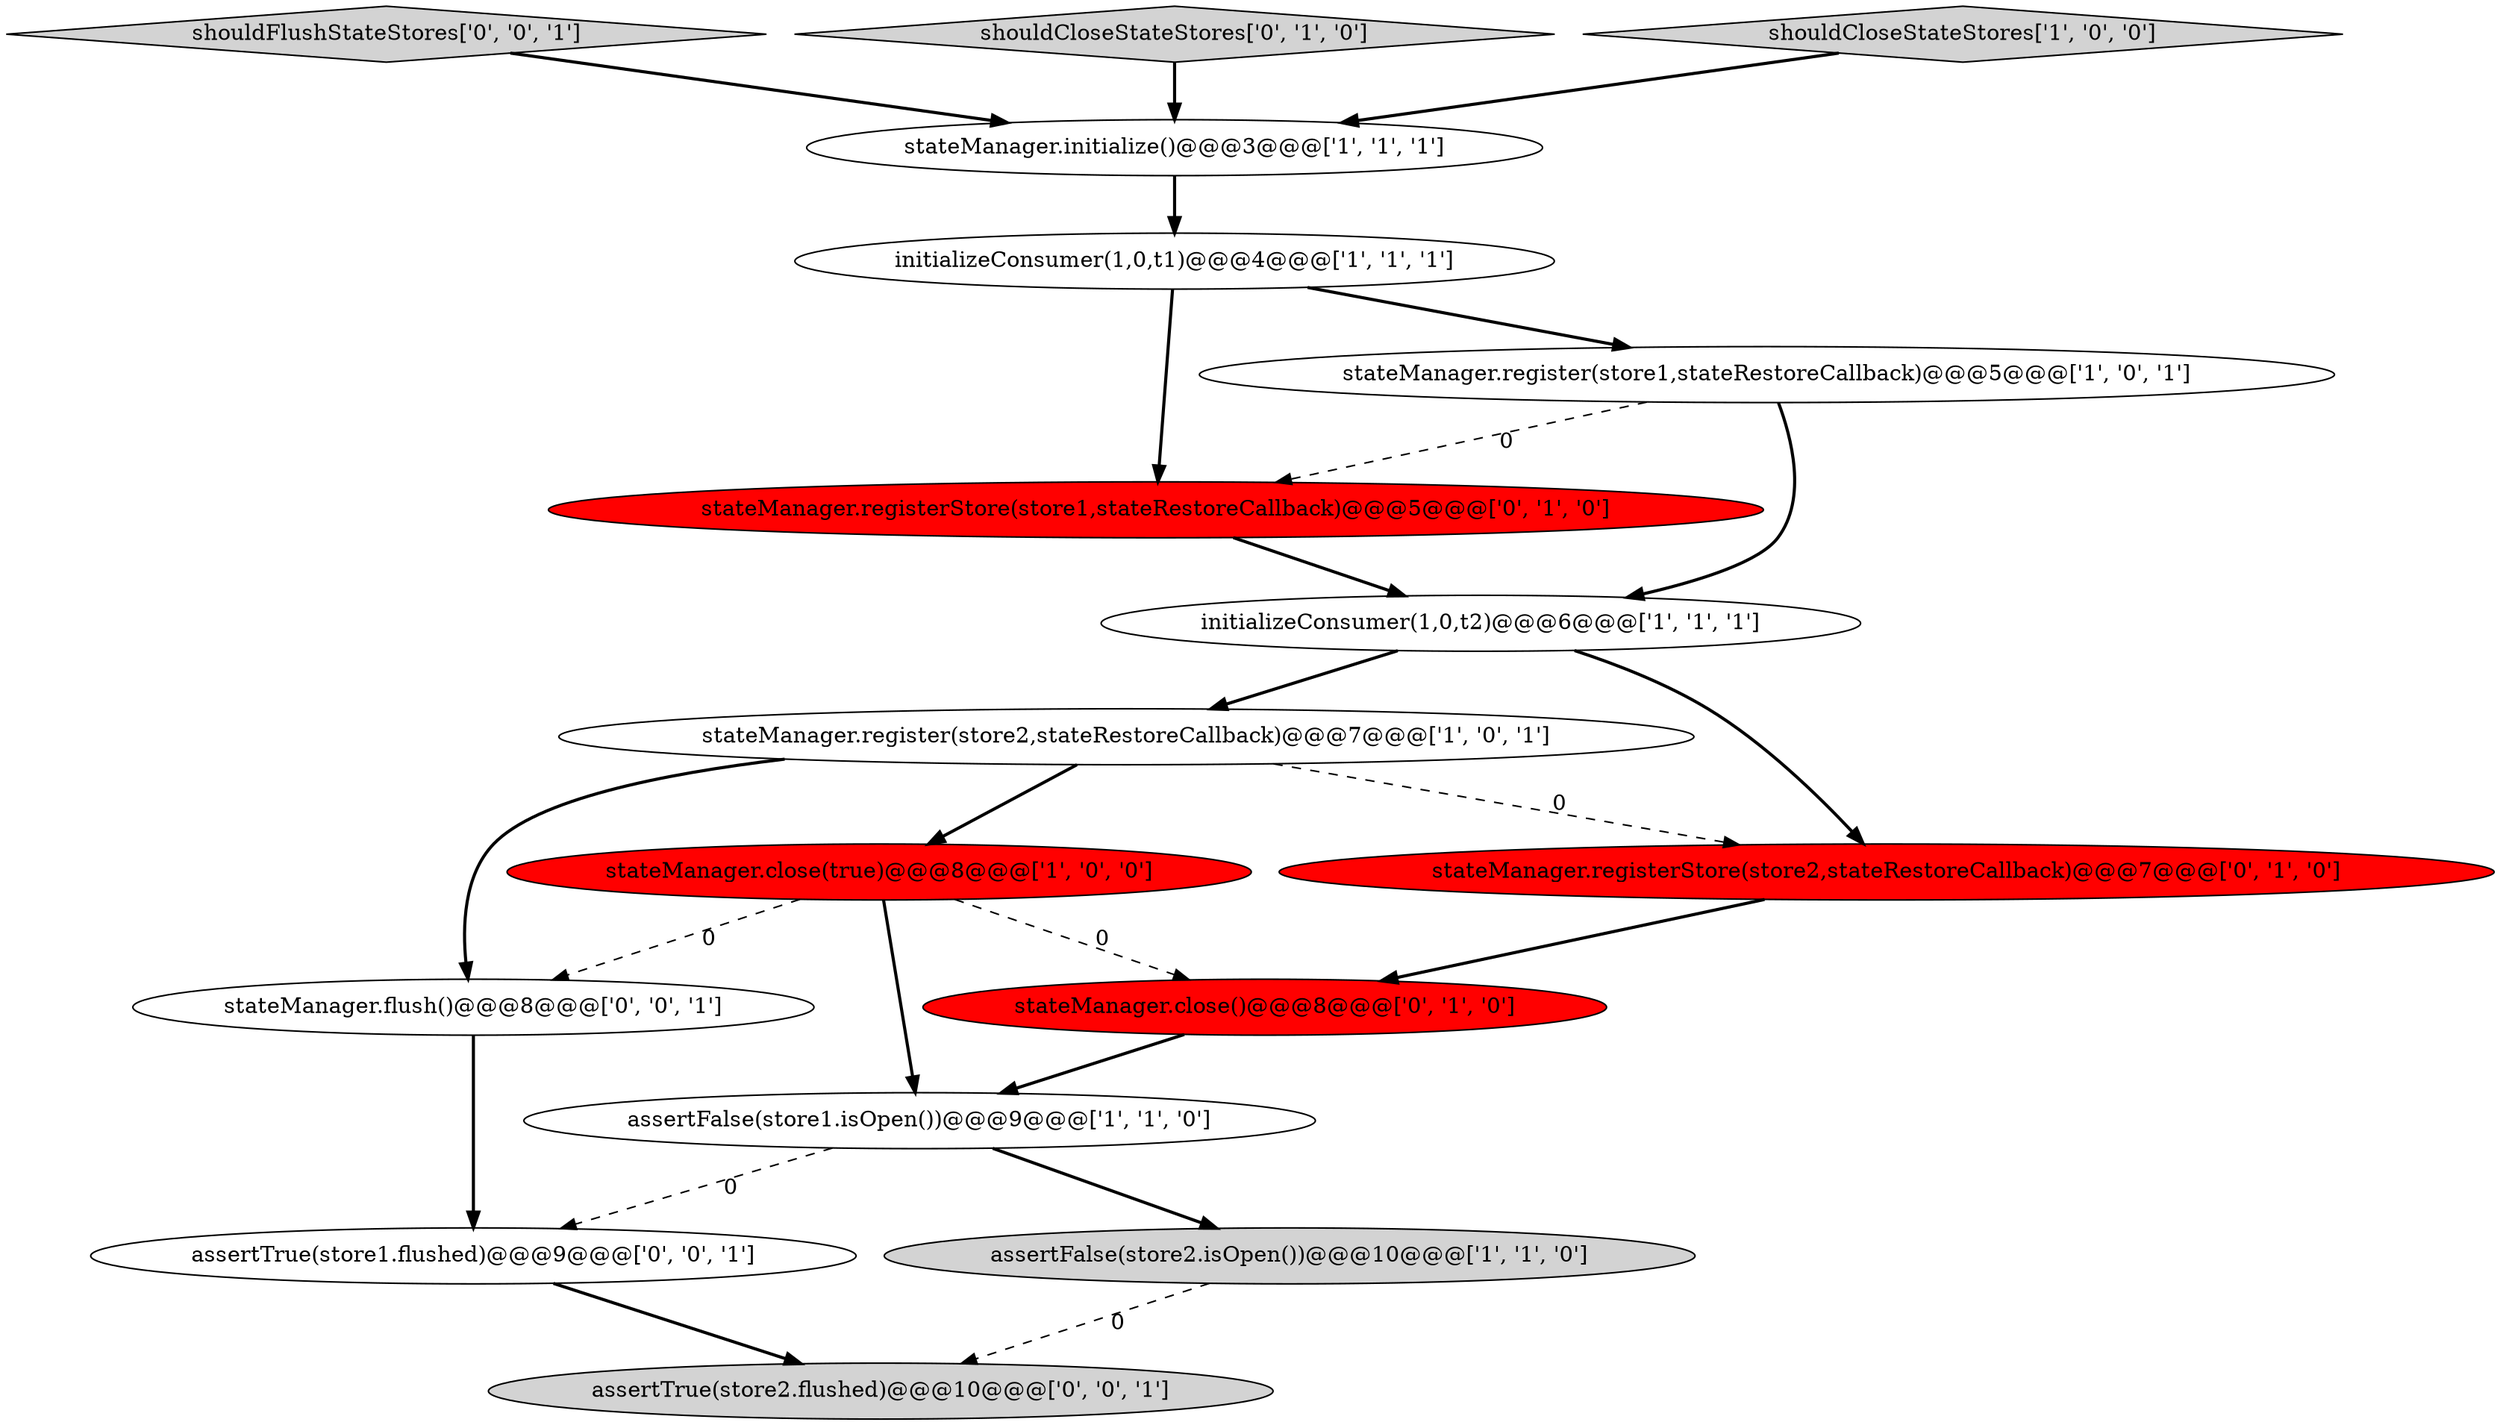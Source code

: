 digraph {
3 [style = filled, label = "initializeConsumer(1,0,t1)@@@4@@@['1', '1', '1']", fillcolor = white, shape = ellipse image = "AAA0AAABBB1BBB"];
4 [style = filled, label = "assertFalse(store1.isOpen())@@@9@@@['1', '1', '0']", fillcolor = white, shape = ellipse image = "AAA0AAABBB1BBB"];
10 [style = filled, label = "stateManager.registerStore(store1,stateRestoreCallback)@@@5@@@['0', '1', '0']", fillcolor = red, shape = ellipse image = "AAA1AAABBB2BBB"];
16 [style = filled, label = "assertTrue(store2.flushed)@@@10@@@['0', '0', '1']", fillcolor = lightgray, shape = ellipse image = "AAA0AAABBB3BBB"];
5 [style = filled, label = "assertFalse(store2.isOpen())@@@10@@@['1', '1', '0']", fillcolor = lightgray, shape = ellipse image = "AAA0AAABBB1BBB"];
8 [style = filled, label = "stateManager.initialize()@@@3@@@['1', '1', '1']", fillcolor = white, shape = ellipse image = "AAA0AAABBB1BBB"];
15 [style = filled, label = "stateManager.flush()@@@8@@@['0', '0', '1']", fillcolor = white, shape = ellipse image = "AAA0AAABBB3BBB"];
1 [style = filled, label = "stateManager.register(store2,stateRestoreCallback)@@@7@@@['1', '0', '1']", fillcolor = white, shape = ellipse image = "AAA0AAABBB1BBB"];
14 [style = filled, label = "assertTrue(store1.flushed)@@@9@@@['0', '0', '1']", fillcolor = white, shape = ellipse image = "AAA0AAABBB3BBB"];
13 [style = filled, label = "shouldFlushStateStores['0', '0', '1']", fillcolor = lightgray, shape = diamond image = "AAA0AAABBB3BBB"];
11 [style = filled, label = "shouldCloseStateStores['0', '1', '0']", fillcolor = lightgray, shape = diamond image = "AAA0AAABBB2BBB"];
0 [style = filled, label = "stateManager.close(true)@@@8@@@['1', '0', '0']", fillcolor = red, shape = ellipse image = "AAA1AAABBB1BBB"];
7 [style = filled, label = "initializeConsumer(1,0,t2)@@@6@@@['1', '1', '1']", fillcolor = white, shape = ellipse image = "AAA0AAABBB1BBB"];
9 [style = filled, label = "stateManager.registerStore(store2,stateRestoreCallback)@@@7@@@['0', '1', '0']", fillcolor = red, shape = ellipse image = "AAA1AAABBB2BBB"];
6 [style = filled, label = "stateManager.register(store1,stateRestoreCallback)@@@5@@@['1', '0', '1']", fillcolor = white, shape = ellipse image = "AAA0AAABBB1BBB"];
12 [style = filled, label = "stateManager.close()@@@8@@@['0', '1', '0']", fillcolor = red, shape = ellipse image = "AAA1AAABBB2BBB"];
2 [style = filled, label = "shouldCloseStateStores['1', '0', '0']", fillcolor = lightgray, shape = diamond image = "AAA0AAABBB1BBB"];
14->16 [style = bold, label=""];
7->1 [style = bold, label=""];
15->14 [style = bold, label=""];
1->15 [style = bold, label=""];
8->3 [style = bold, label=""];
0->15 [style = dashed, label="0"];
3->6 [style = bold, label=""];
1->9 [style = dashed, label="0"];
1->0 [style = bold, label=""];
0->12 [style = dashed, label="0"];
10->7 [style = bold, label=""];
6->10 [style = dashed, label="0"];
5->16 [style = dashed, label="0"];
7->9 [style = bold, label=""];
3->10 [style = bold, label=""];
12->4 [style = bold, label=""];
0->4 [style = bold, label=""];
11->8 [style = bold, label=""];
4->14 [style = dashed, label="0"];
9->12 [style = bold, label=""];
13->8 [style = bold, label=""];
6->7 [style = bold, label=""];
4->5 [style = bold, label=""];
2->8 [style = bold, label=""];
}
